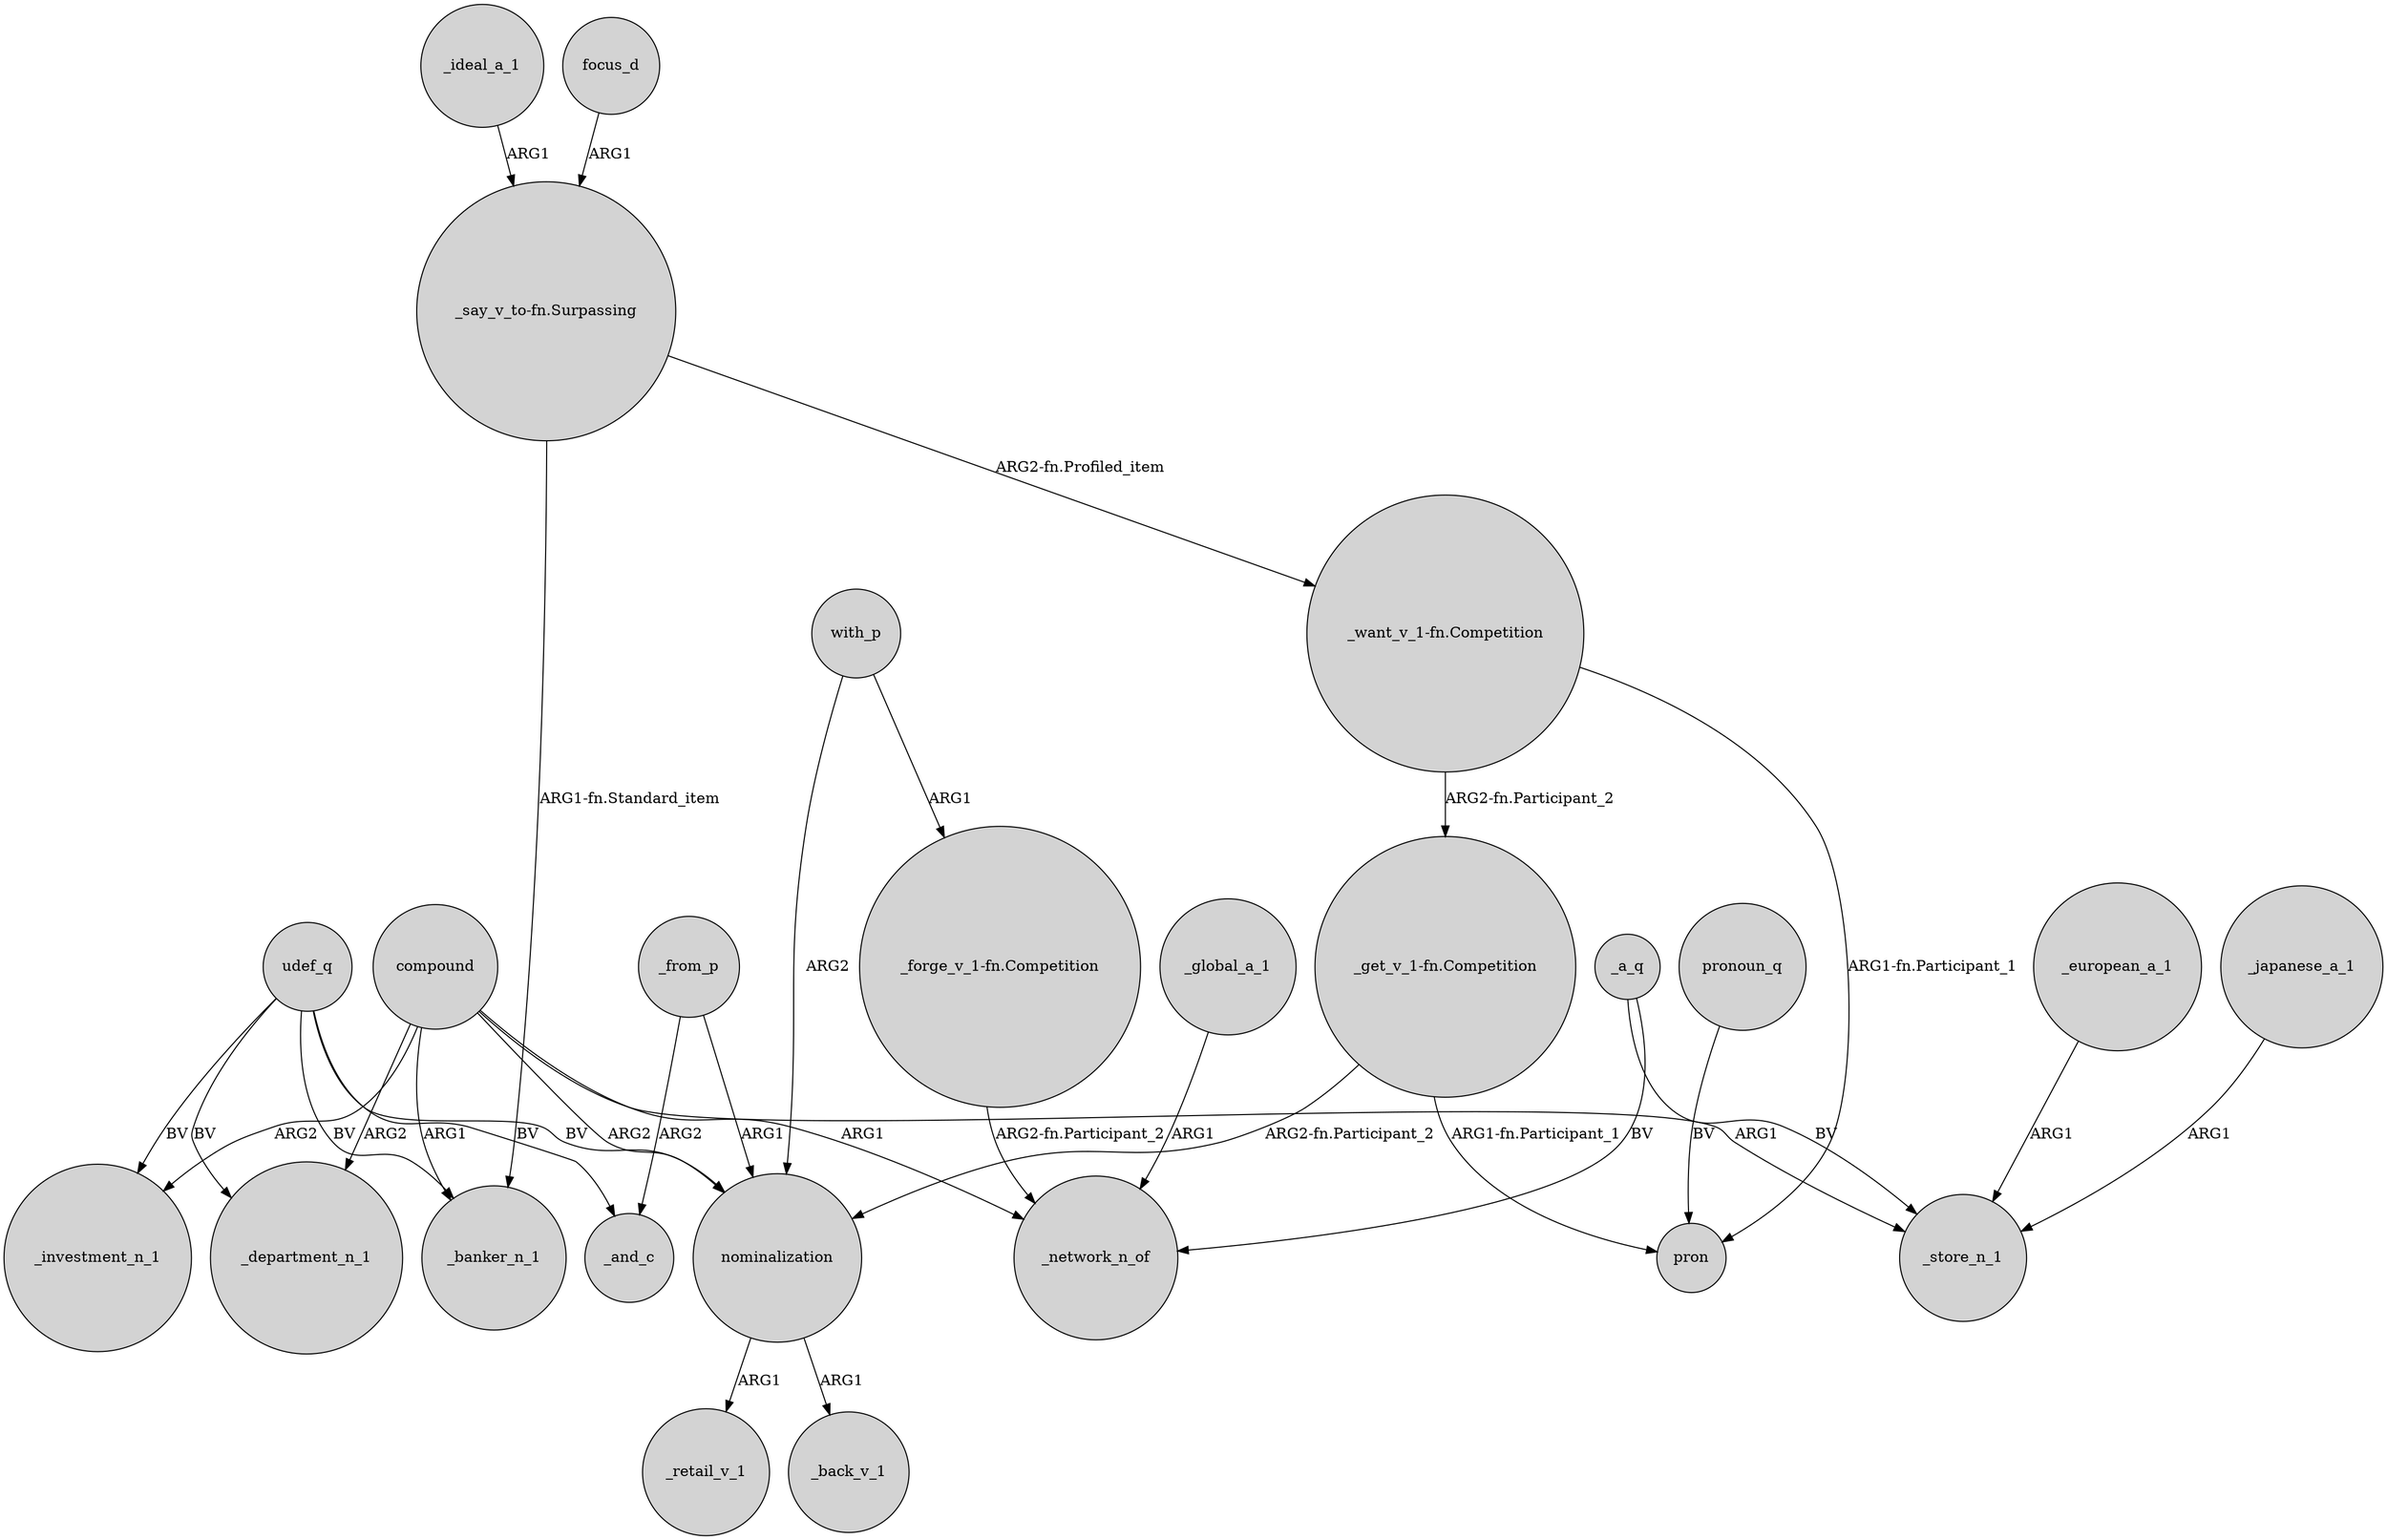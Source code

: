 digraph {
	node [shape=circle style=filled]
	with_p -> "_forge_v_1-fn.Competition" [label=ARG1]
	nominalization -> _retail_v_1 [label=ARG1]
	"_get_v_1-fn.Competition" -> nominalization [label="ARG2-fn.Participant_2"]
	compound -> _investment_n_1 [label=ARG2]
	"_want_v_1-fn.Competition" -> "_get_v_1-fn.Competition" [label="ARG2-fn.Participant_2"]
	_from_p -> _and_c [label=ARG2]
	_european_a_1 -> _store_n_1 [label=ARG1]
	udef_q -> nominalization [label=BV]
	"_get_v_1-fn.Competition" -> pron [label="ARG1-fn.Participant_1"]
	udef_q -> _and_c [label=BV]
	_ideal_a_1 -> "_say_v_to-fn.Surpassing" [label=ARG1]
	udef_q -> _department_n_1 [label=BV]
	compound -> nominalization [label=ARG2]
	pronoun_q -> pron [label=BV]
	_a_q -> _network_n_of [label=BV]
	nominalization -> _back_v_1 [label=ARG1]
	compound -> _network_n_of [label=ARG1]
	"_forge_v_1-fn.Competition" -> _network_n_of [label="ARG2-fn.Participant_2"]
	_japanese_a_1 -> _store_n_1 [label=ARG1]
	compound -> _store_n_1 [label=ARG1]
	_global_a_1 -> _network_n_of [label=ARG1]
	udef_q -> _investment_n_1 [label=BV]
	compound -> _banker_n_1 [label=ARG1]
	compound -> _department_n_1 [label=ARG2]
	focus_d -> "_say_v_to-fn.Surpassing" [label=ARG1]
	"_say_v_to-fn.Surpassing" -> "_want_v_1-fn.Competition" [label="ARG2-fn.Profiled_item"]
	_a_q -> _store_n_1 [label=BV]
	with_p -> nominalization [label=ARG2]
	udef_q -> _banker_n_1 [label=BV]
	"_say_v_to-fn.Surpassing" -> _banker_n_1 [label="ARG1-fn.Standard_item"]
	_from_p -> nominalization [label=ARG1]
	"_want_v_1-fn.Competition" -> pron [label="ARG1-fn.Participant_1"]
}
